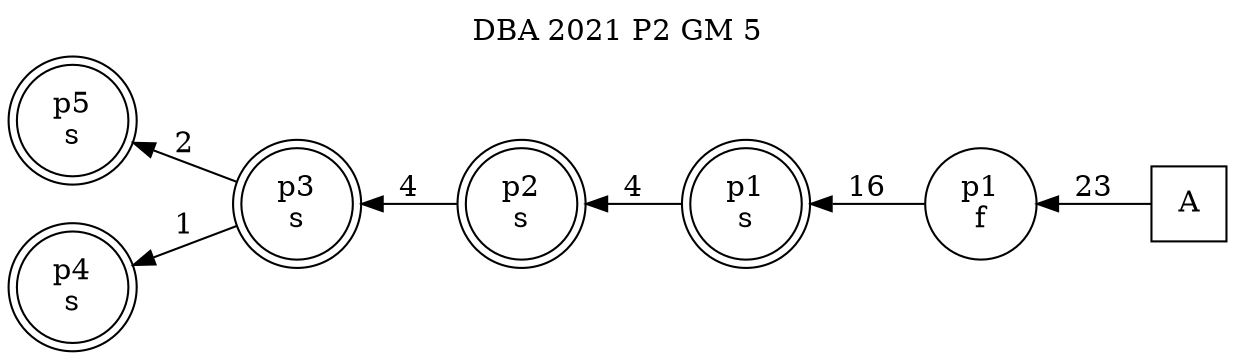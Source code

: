 digraph DBA_2021_P2_GM_5_GOOD {
labelloc="tl"
label= " DBA 2021 P2 GM 5 "
rankdir="RL";
graph [ size=" 10 , 10 !"]

"A" [shape="square" label="A"]
"p1_f" [shape="circle" label="p1
f"]
"p1_s" [shape="doublecircle" label="p1
s"]
"p2_s" [shape="doublecircle" label="p2
s"]
"p3_s" [shape="doublecircle" label="p3
s"]
"p5_s" [shape="doublecircle" label="p5
s"]
"p4_s" [shape="doublecircle" label="p4
s"]
"A" -> "p1_f" [ label=23]
"p1_f" -> "p1_s" [ label=16]
"p1_s" -> "p2_s" [ label=4]
"p2_s" -> "p3_s" [ label=4]
"p3_s" -> "p5_s" [ label=2]
"p3_s" -> "p4_s" [ label=1]
}
